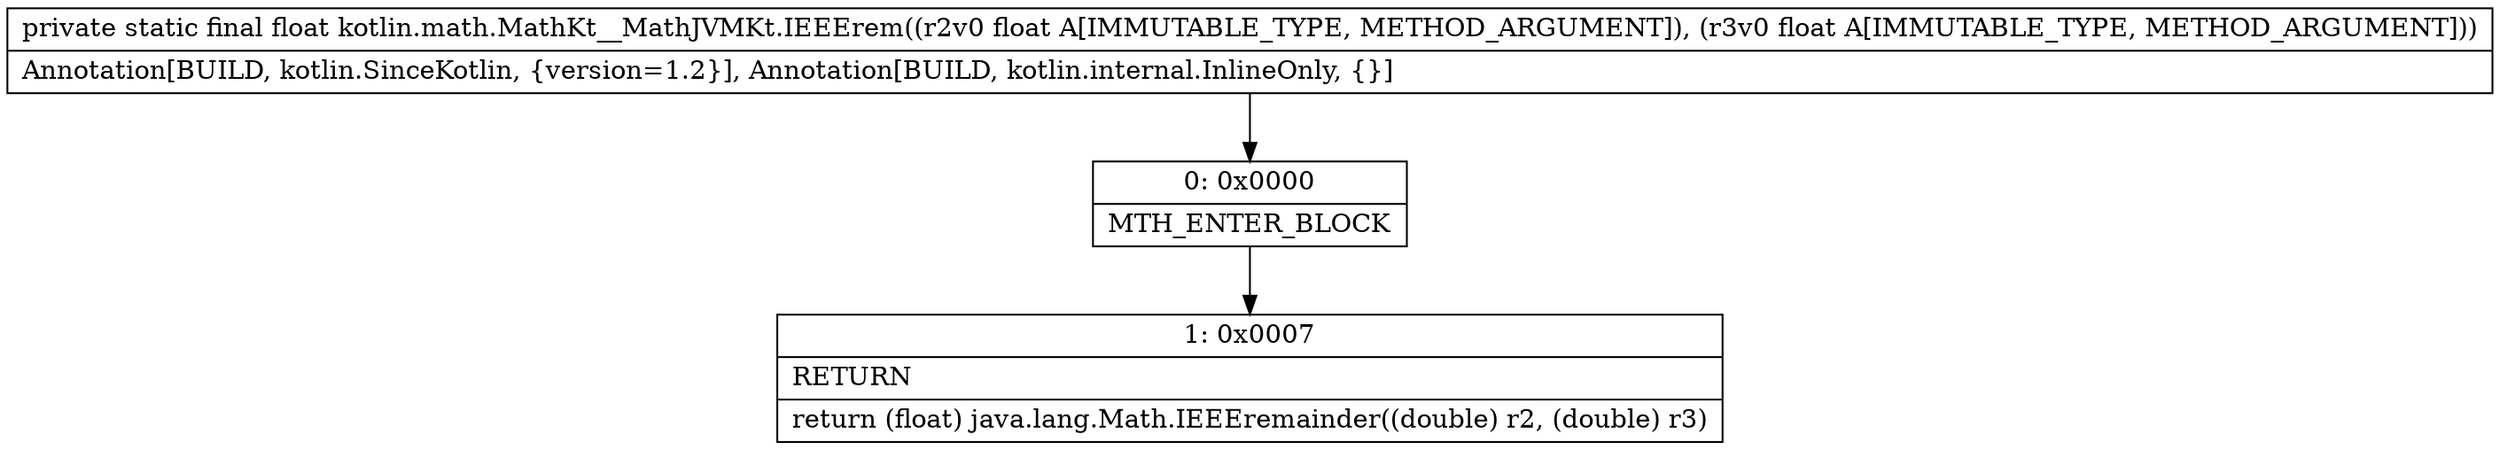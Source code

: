 digraph "CFG forkotlin.math.MathKt__MathJVMKt.IEEErem(FF)F" {
Node_0 [shape=record,label="{0\:\ 0x0000|MTH_ENTER_BLOCK\l}"];
Node_1 [shape=record,label="{1\:\ 0x0007|RETURN\l|return (float) java.lang.Math.IEEEremainder((double) r2, (double) r3)\l}"];
MethodNode[shape=record,label="{private static final float kotlin.math.MathKt__MathJVMKt.IEEErem((r2v0 float A[IMMUTABLE_TYPE, METHOD_ARGUMENT]), (r3v0 float A[IMMUTABLE_TYPE, METHOD_ARGUMENT]))  | Annotation[BUILD, kotlin.SinceKotlin, \{version=1.2\}], Annotation[BUILD, kotlin.internal.InlineOnly, \{\}]\l}"];
MethodNode -> Node_0;
Node_0 -> Node_1;
}

